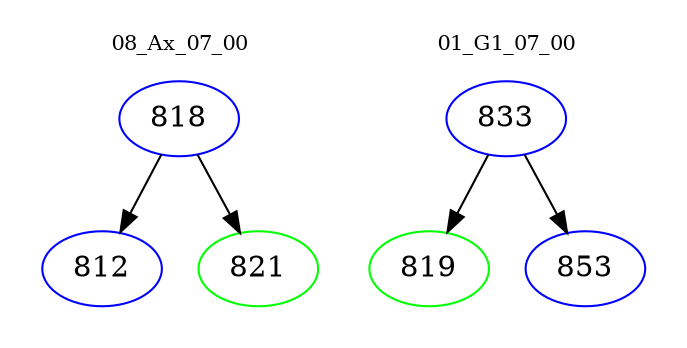 digraph{
subgraph cluster_0 {
color = white
label = "08_Ax_07_00";
fontsize=10;
T0_818 [label="818", color="blue"]
T0_818 -> T0_812 [color="black"]
T0_812 [label="812", color="blue"]
T0_818 -> T0_821 [color="black"]
T0_821 [label="821", color="green"]
}
subgraph cluster_1 {
color = white
label = "01_G1_07_00";
fontsize=10;
T1_833 [label="833", color="blue"]
T1_833 -> T1_819 [color="black"]
T1_819 [label="819", color="green"]
T1_833 -> T1_853 [color="black"]
T1_853 [label="853", color="blue"]
}
}
